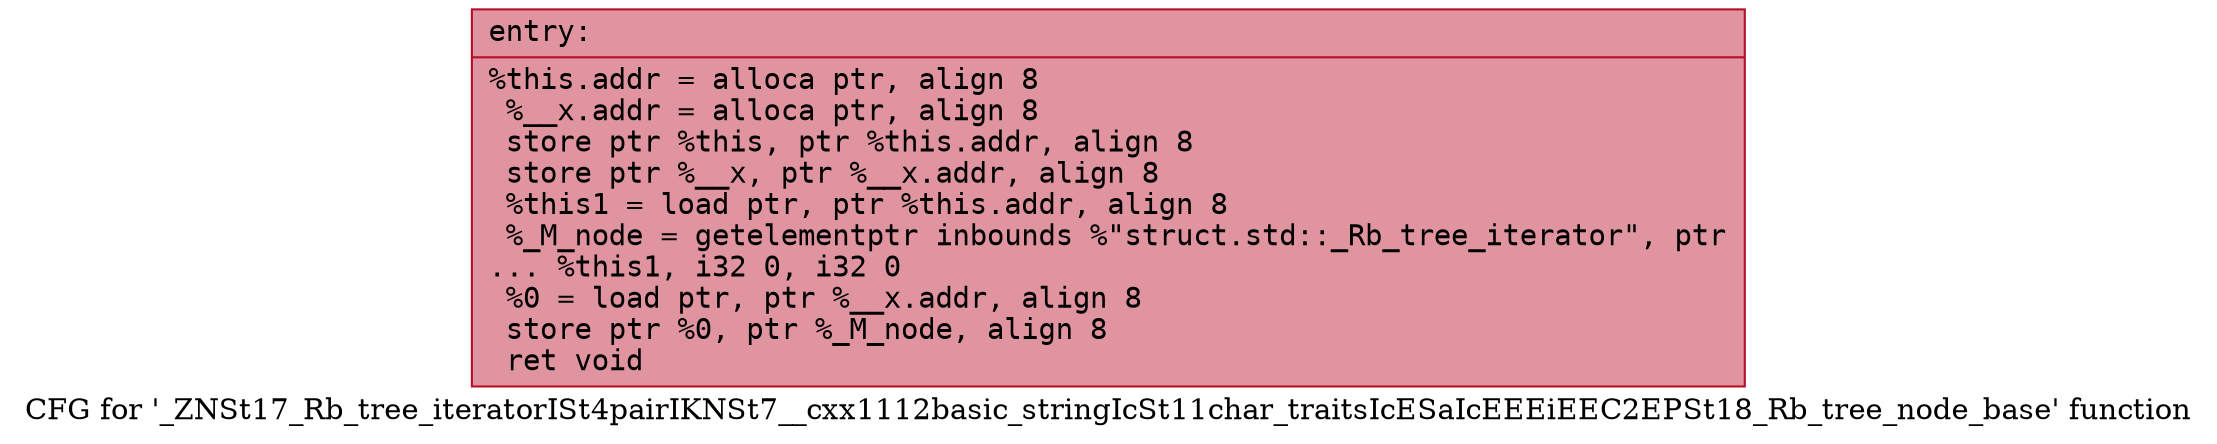 digraph "CFG for '_ZNSt17_Rb_tree_iteratorISt4pairIKNSt7__cxx1112basic_stringIcSt11char_traitsIcESaIcEEEiEEC2EPSt18_Rb_tree_node_base' function" {
	label="CFG for '_ZNSt17_Rb_tree_iteratorISt4pairIKNSt7__cxx1112basic_stringIcSt11char_traitsIcESaIcEEEiEEC2EPSt18_Rb_tree_node_base' function";

	Node0x55bd4060dcc0 [shape=record,color="#b70d28ff", style=filled, fillcolor="#b70d2870" fontname="Courier",label="{entry:\l|  %this.addr = alloca ptr, align 8\l  %__x.addr = alloca ptr, align 8\l  store ptr %this, ptr %this.addr, align 8\l  store ptr %__x, ptr %__x.addr, align 8\l  %this1 = load ptr, ptr %this.addr, align 8\l  %_M_node = getelementptr inbounds %\"struct.std::_Rb_tree_iterator\", ptr\l... %this1, i32 0, i32 0\l  %0 = load ptr, ptr %__x.addr, align 8\l  store ptr %0, ptr %_M_node, align 8\l  ret void\l}"];
}
